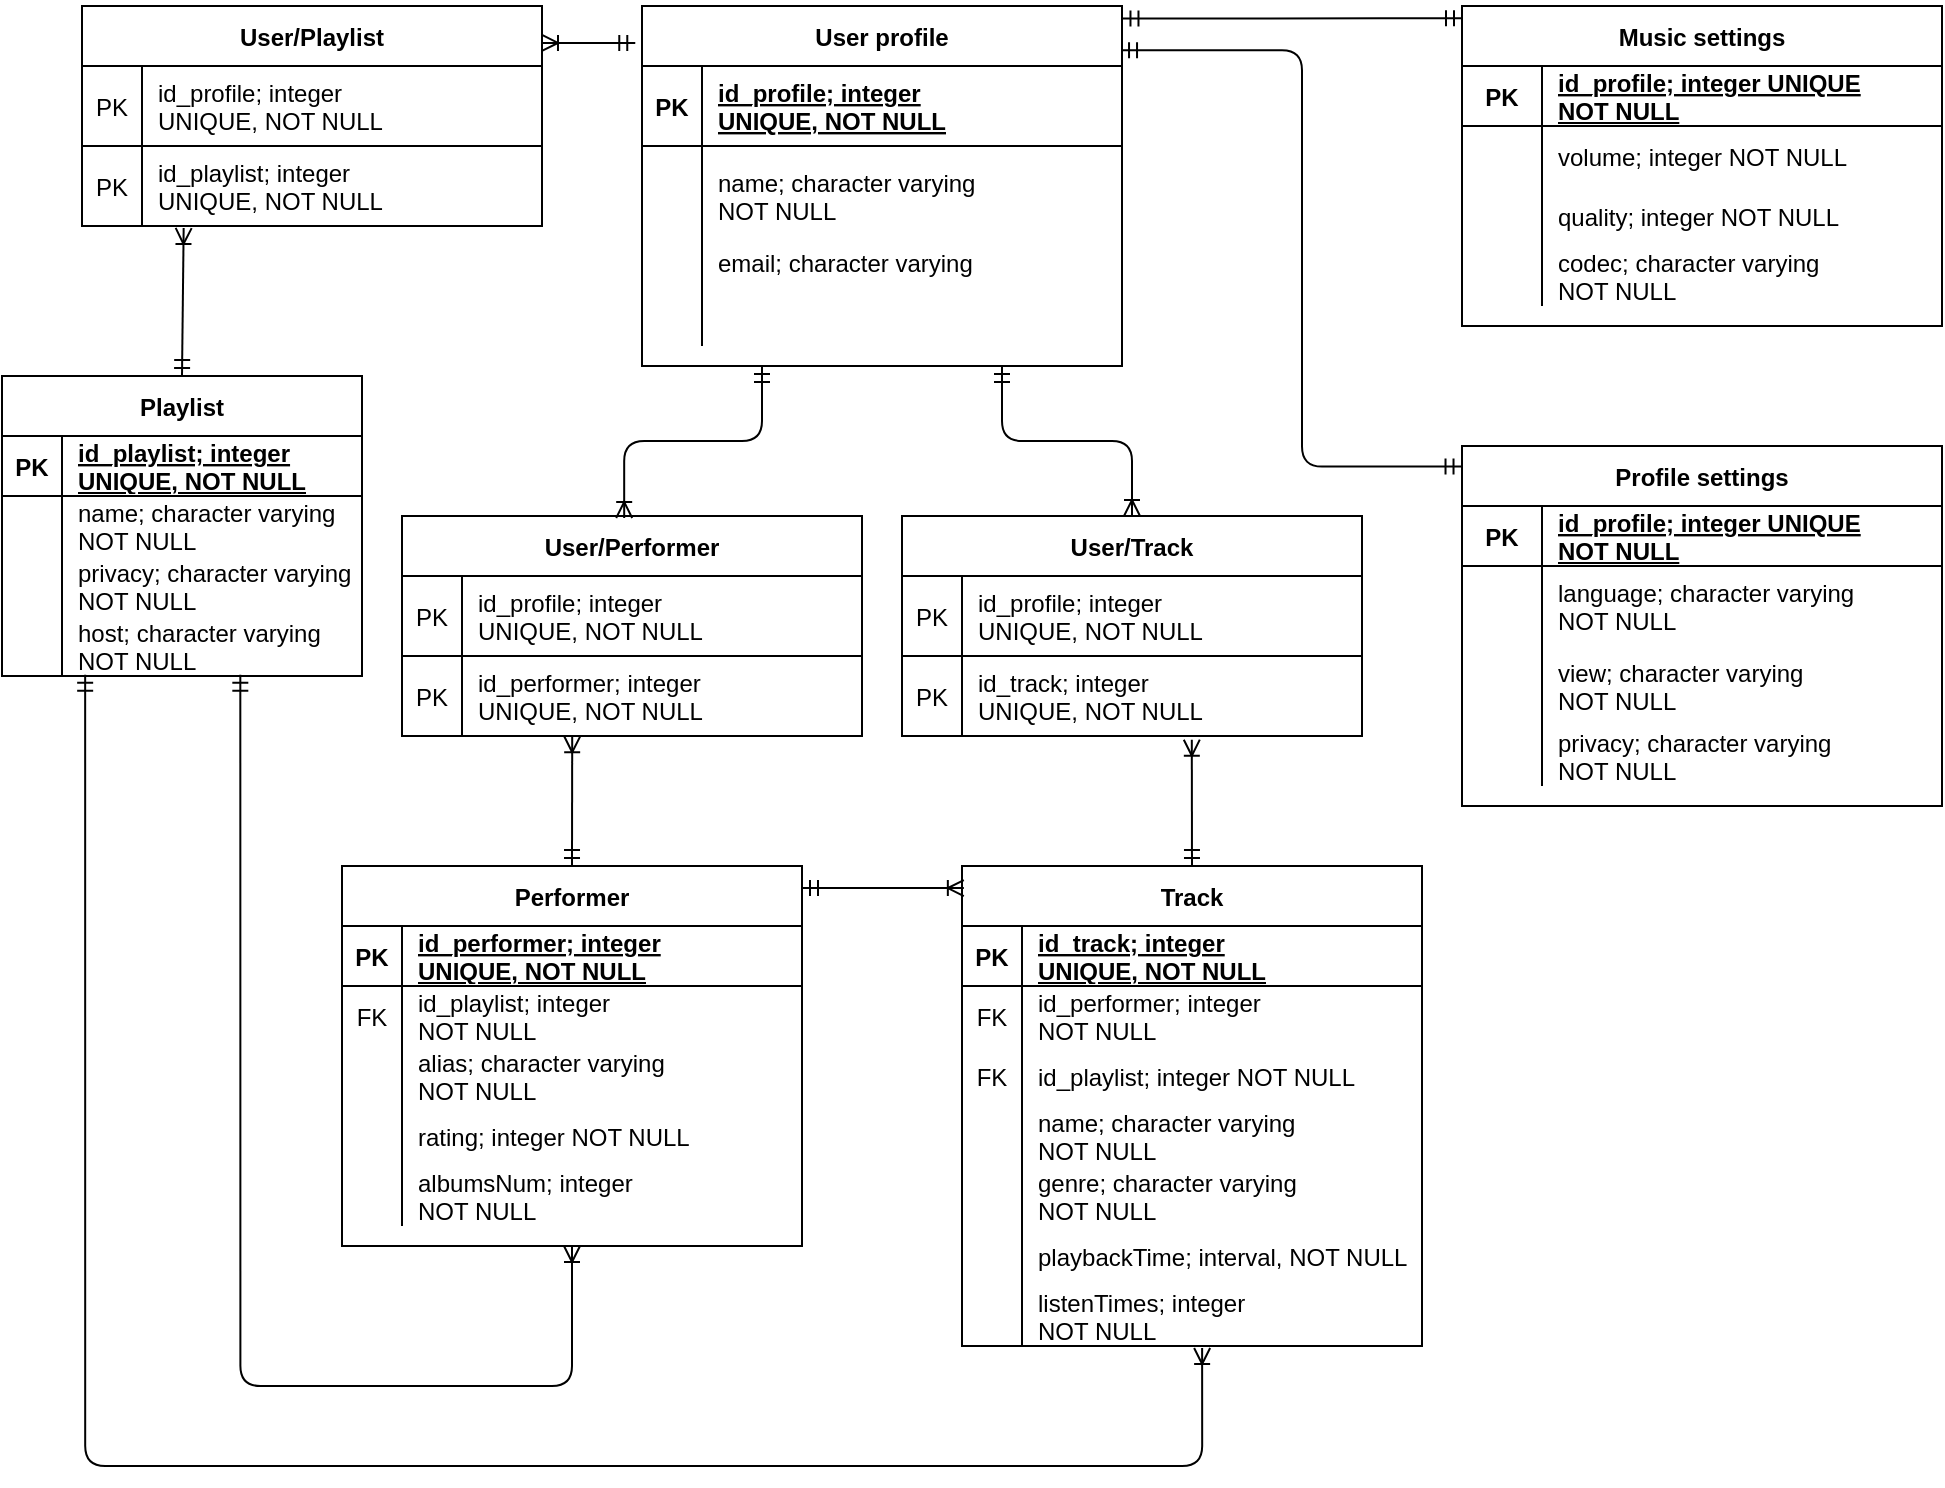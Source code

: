 <mxfile version="15.7.3" type="device"><diagram id="R2lEEEUBdFMjLlhIrx00" name="Page-1"><mxGraphModel dx="2272" dy="875" grid="1" gridSize="10" guides="1" tooltips="1" connect="1" arrows="1" fold="1" page="1" pageScale="1" pageWidth="850" pageHeight="1100" math="0" shadow="0" extFonts="Permanent Marker^https://fonts.googleapis.com/css?family=Permanent+Marker"><root><mxCell id="0"/><mxCell id="1" parent="0"/><mxCell id="wqa6sXINLb-OncO5yS9E-1" value="User profile" style="shape=table;startSize=30;container=1;collapsible=1;childLayout=tableLayout;fixedRows=1;rowLines=0;fontStyle=1;align=center;resizeLast=1;" parent="1" vertex="1"><mxGeometry x="200" y="10" width="240" height="180" as="geometry"/></mxCell><mxCell id="wqa6sXINLb-OncO5yS9E-2" value="" style="shape=partialRectangle;collapsible=0;dropTarget=0;pointerEvents=0;fillColor=none;top=0;left=0;bottom=1;right=0;points=[[0,0.5],[1,0.5]];portConstraint=eastwest;" parent="wqa6sXINLb-OncO5yS9E-1" vertex="1"><mxGeometry y="30" width="240" height="40" as="geometry"/></mxCell><mxCell id="wqa6sXINLb-OncO5yS9E-3" value="PK" style="shape=partialRectangle;connectable=0;fillColor=none;top=0;left=0;bottom=0;right=0;fontStyle=1;overflow=hidden;" parent="wqa6sXINLb-OncO5yS9E-2" vertex="1"><mxGeometry width="30" height="40" as="geometry"><mxRectangle width="30" height="40" as="alternateBounds"/></mxGeometry></mxCell><mxCell id="wqa6sXINLb-OncO5yS9E-4" value="id_profile; integer&#10;UNIQUE, NOT NULL" style="shape=partialRectangle;connectable=0;fillColor=none;top=0;left=0;bottom=0;right=0;align=left;spacingLeft=6;fontStyle=5;overflow=hidden;" parent="wqa6sXINLb-OncO5yS9E-2" vertex="1"><mxGeometry x="30" width="210" height="40" as="geometry"><mxRectangle width="210" height="40" as="alternateBounds"/></mxGeometry></mxCell><mxCell id="wqa6sXINLb-OncO5yS9E-5" value="" style="shape=partialRectangle;collapsible=0;dropTarget=0;pointerEvents=0;fillColor=none;top=0;left=0;bottom=0;right=0;points=[[0,0.5],[1,0.5]];portConstraint=eastwest;" parent="wqa6sXINLb-OncO5yS9E-1" vertex="1"><mxGeometry y="70" width="240" height="50" as="geometry"/></mxCell><mxCell id="wqa6sXINLb-OncO5yS9E-6" value="" style="shape=partialRectangle;connectable=0;fillColor=none;top=0;left=0;bottom=0;right=0;editable=1;overflow=hidden;" parent="wqa6sXINLb-OncO5yS9E-5" vertex="1"><mxGeometry width="30" height="50" as="geometry"><mxRectangle width="30" height="50" as="alternateBounds"/></mxGeometry></mxCell><mxCell id="wqa6sXINLb-OncO5yS9E-7" value="name; character varying&#10;NOT NULL" style="shape=partialRectangle;connectable=0;fillColor=none;top=0;left=0;bottom=0;right=0;align=left;spacingLeft=6;overflow=hidden;" parent="wqa6sXINLb-OncO5yS9E-5" vertex="1"><mxGeometry x="30" width="210" height="50" as="geometry"><mxRectangle width="210" height="50" as="alternateBounds"/></mxGeometry></mxCell><mxCell id="wqa6sXINLb-OncO5yS9E-8" value="" style="shape=partialRectangle;collapsible=0;dropTarget=0;pointerEvents=0;fillColor=none;top=0;left=0;bottom=0;right=0;points=[[0,0.5],[1,0.5]];portConstraint=eastwest;" parent="wqa6sXINLb-OncO5yS9E-1" vertex="1"><mxGeometry y="120" width="240" height="30" as="geometry"/></mxCell><mxCell id="wqa6sXINLb-OncO5yS9E-9" value="" style="shape=partialRectangle;connectable=0;fillColor=none;top=0;left=0;bottom=0;right=0;editable=1;overflow=hidden;" parent="wqa6sXINLb-OncO5yS9E-8" vertex="1"><mxGeometry width="30" height="30" as="geometry"><mxRectangle width="30" height="30" as="alternateBounds"/></mxGeometry></mxCell><mxCell id="wqa6sXINLb-OncO5yS9E-10" value="email; character varying&#10;" style="shape=partialRectangle;connectable=0;fillColor=none;top=0;left=0;bottom=0;right=0;align=left;spacingLeft=6;overflow=hidden;" parent="wqa6sXINLb-OncO5yS9E-8" vertex="1"><mxGeometry x="30" width="210" height="30" as="geometry"><mxRectangle width="210" height="30" as="alternateBounds"/></mxGeometry></mxCell><mxCell id="wqa6sXINLb-OncO5yS9E-11" value="" style="shape=partialRectangle;collapsible=0;dropTarget=0;pointerEvents=0;fillColor=none;top=0;left=0;bottom=0;right=0;points=[[0,0.5],[1,0.5]];portConstraint=eastwest;" parent="wqa6sXINLb-OncO5yS9E-1" vertex="1"><mxGeometry y="150" width="240" height="20" as="geometry"/></mxCell><mxCell id="wqa6sXINLb-OncO5yS9E-12" value="" style="shape=partialRectangle;connectable=0;fillColor=none;top=0;left=0;bottom=0;right=0;editable=1;overflow=hidden;" parent="wqa6sXINLb-OncO5yS9E-11" vertex="1"><mxGeometry width="30" height="20" as="geometry"><mxRectangle width="30" height="20" as="alternateBounds"/></mxGeometry></mxCell><mxCell id="wqa6sXINLb-OncO5yS9E-13" value="" style="shape=partialRectangle;connectable=0;fillColor=none;top=0;left=0;bottom=0;right=0;align=left;spacingLeft=6;overflow=hidden;" parent="wqa6sXINLb-OncO5yS9E-11" vertex="1"><mxGeometry x="30" width="210" height="20" as="geometry"><mxRectangle width="210" height="20" as="alternateBounds"/></mxGeometry></mxCell><mxCell id="wqa6sXINLb-OncO5yS9E-14" value="Music settings" style="shape=table;startSize=30;container=1;collapsible=1;childLayout=tableLayout;fixedRows=1;rowLines=0;fontStyle=1;align=center;resizeLast=1;" parent="1" vertex="1"><mxGeometry x="610" y="10" width="240" height="160" as="geometry"/></mxCell><mxCell id="WouqmMpZgn4RrLYBbfsO-39" value="" style="shape=partialRectangle;collapsible=0;dropTarget=0;pointerEvents=0;fillColor=none;top=0;left=0;bottom=0;right=0;points=[[0,0.5],[1,0.5]];portConstraint=eastwest;" parent="wqa6sXINLb-OncO5yS9E-14" vertex="1"><mxGeometry y="30" width="240" height="30" as="geometry"/></mxCell><mxCell id="WouqmMpZgn4RrLYBbfsO-40" value="PK" style="shape=partialRectangle;connectable=0;fillColor=none;top=0;left=0;bottom=1;right=0;fontStyle=1;overflow=hidden;" parent="WouqmMpZgn4RrLYBbfsO-39" vertex="1"><mxGeometry width="40" height="30" as="geometry"><mxRectangle width="40" height="30" as="alternateBounds"/></mxGeometry></mxCell><mxCell id="WouqmMpZgn4RrLYBbfsO-41" value="id_profile; integer UNIQUE&#10;NOT NULL" style="shape=partialRectangle;connectable=0;fillColor=none;top=0;left=0;bottom=1;right=0;align=left;spacingLeft=6;fontStyle=5;overflow=hidden;" parent="WouqmMpZgn4RrLYBbfsO-39" vertex="1"><mxGeometry x="40" width="200" height="30" as="geometry"><mxRectangle width="200" height="30" as="alternateBounds"/></mxGeometry></mxCell><mxCell id="wqa6sXINLb-OncO5yS9E-18" value="" style="shape=partialRectangle;collapsible=0;dropTarget=0;pointerEvents=0;fillColor=none;top=0;left=0;bottom=0;right=0;points=[[0,0.5],[1,0.5]];portConstraint=eastwest;" parent="wqa6sXINLb-OncO5yS9E-14" vertex="1"><mxGeometry y="60" width="240" height="30" as="geometry"/></mxCell><mxCell id="wqa6sXINLb-OncO5yS9E-19" value="" style="shape=partialRectangle;connectable=0;fillColor=none;top=0;left=0;bottom=0;right=0;editable=1;overflow=hidden;" parent="wqa6sXINLb-OncO5yS9E-18" vertex="1"><mxGeometry width="40" height="30" as="geometry"><mxRectangle width="40" height="30" as="alternateBounds"/></mxGeometry></mxCell><mxCell id="wqa6sXINLb-OncO5yS9E-20" value="volume; integer NOT NULL" style="shape=partialRectangle;connectable=0;fillColor=none;top=0;left=0;bottom=0;right=0;align=left;spacingLeft=6;overflow=hidden;" parent="wqa6sXINLb-OncO5yS9E-18" vertex="1"><mxGeometry x="40" width="200" height="30" as="geometry"><mxRectangle width="200" height="30" as="alternateBounds"/></mxGeometry></mxCell><mxCell id="wqa6sXINLb-OncO5yS9E-21" value="" style="shape=partialRectangle;collapsible=0;dropTarget=0;pointerEvents=0;fillColor=none;top=0;left=0;bottom=0;right=0;points=[[0,0.5],[1,0.5]];portConstraint=eastwest;" parent="wqa6sXINLb-OncO5yS9E-14" vertex="1"><mxGeometry y="90" width="240" height="30" as="geometry"/></mxCell><mxCell id="wqa6sXINLb-OncO5yS9E-22" value="" style="shape=partialRectangle;connectable=0;fillColor=none;top=0;left=0;bottom=0;right=0;editable=1;overflow=hidden;" parent="wqa6sXINLb-OncO5yS9E-21" vertex="1"><mxGeometry width="40" height="30" as="geometry"><mxRectangle width="40" height="30" as="alternateBounds"/></mxGeometry></mxCell><mxCell id="wqa6sXINLb-OncO5yS9E-23" value="quality; integer NOT NULL" style="shape=partialRectangle;connectable=0;fillColor=none;top=0;left=0;bottom=0;right=0;align=left;spacingLeft=6;overflow=hidden;" parent="wqa6sXINLb-OncO5yS9E-21" vertex="1"><mxGeometry x="40" width="200" height="30" as="geometry"><mxRectangle width="200" height="30" as="alternateBounds"/></mxGeometry></mxCell><mxCell id="wqa6sXINLb-OncO5yS9E-24" value="" style="shape=partialRectangle;collapsible=0;dropTarget=0;pointerEvents=0;fillColor=none;top=0;left=0;bottom=0;right=0;points=[[0,0.5],[1,0.5]];portConstraint=eastwest;" parent="wqa6sXINLb-OncO5yS9E-14" vertex="1"><mxGeometry y="120" width="240" height="30" as="geometry"/></mxCell><mxCell id="wqa6sXINLb-OncO5yS9E-25" value="" style="shape=partialRectangle;connectable=0;fillColor=none;top=0;left=0;bottom=0;right=0;editable=1;overflow=hidden;" parent="wqa6sXINLb-OncO5yS9E-24" vertex="1"><mxGeometry width="40" height="30" as="geometry"><mxRectangle width="40" height="30" as="alternateBounds"/></mxGeometry></mxCell><mxCell id="wqa6sXINLb-OncO5yS9E-26" value="codec; character varying&#10;NOT NULL" style="shape=partialRectangle;connectable=0;fillColor=none;top=0;left=0;bottom=0;right=0;align=left;spacingLeft=6;overflow=hidden;" parent="wqa6sXINLb-OncO5yS9E-24" vertex="1"><mxGeometry x="40" width="200" height="30" as="geometry"><mxRectangle width="200" height="30" as="alternateBounds"/></mxGeometry></mxCell><mxCell id="wqa6sXINLb-OncO5yS9E-40" value="Profile settings" style="shape=table;startSize=30;container=1;collapsible=1;childLayout=tableLayout;fixedRows=1;rowLines=0;fontStyle=1;align=center;resizeLast=1;" parent="1" vertex="1"><mxGeometry x="610" y="230" width="240" height="180" as="geometry"/></mxCell><mxCell id="WouqmMpZgn4RrLYBbfsO-43" value="" style="shape=partialRectangle;collapsible=0;dropTarget=0;pointerEvents=0;fillColor=none;top=0;left=0;bottom=1;right=0;points=[[0,0.5],[1,0.5]];portConstraint=eastwest;" parent="wqa6sXINLb-OncO5yS9E-40" vertex="1"><mxGeometry y="30" width="240" height="30" as="geometry"/></mxCell><mxCell id="WouqmMpZgn4RrLYBbfsO-44" value="PK" style="shape=partialRectangle;connectable=0;fillColor=none;top=0;left=0;bottom=0;right=0;fontStyle=1;overflow=hidden;" parent="WouqmMpZgn4RrLYBbfsO-43" vertex="1"><mxGeometry width="40" height="30" as="geometry"><mxRectangle width="40" height="30" as="alternateBounds"/></mxGeometry></mxCell><mxCell id="WouqmMpZgn4RrLYBbfsO-45" value="id_profile; integer UNIQUE&#10;NOT NULL" style="shape=partialRectangle;connectable=0;fillColor=none;top=0;left=0;bottom=1;right=0;align=left;spacingLeft=6;fontStyle=5;overflow=hidden;" parent="WouqmMpZgn4RrLYBbfsO-43" vertex="1"><mxGeometry x="40" width="200" height="30" as="geometry"><mxRectangle width="200" height="30" as="alternateBounds"/></mxGeometry></mxCell><mxCell id="wqa6sXINLb-OncO5yS9E-50" value="" style="shape=partialRectangle;collapsible=0;dropTarget=0;pointerEvents=0;fillColor=none;top=0;left=0;bottom=0;right=0;points=[[0,0.5],[1,0.5]];portConstraint=eastwest;" parent="wqa6sXINLb-OncO5yS9E-40" vertex="1"><mxGeometry y="60" width="240" height="40" as="geometry"/></mxCell><mxCell id="wqa6sXINLb-OncO5yS9E-51" value="" style="shape=partialRectangle;connectable=0;fillColor=none;top=0;left=0;bottom=0;right=0;editable=1;overflow=hidden;" parent="wqa6sXINLb-OncO5yS9E-50" vertex="1"><mxGeometry width="40" height="40" as="geometry"><mxRectangle width="40" height="40" as="alternateBounds"/></mxGeometry></mxCell><mxCell id="wqa6sXINLb-OncO5yS9E-52" value="language; character varying&#10;NOT NULL" style="shape=partialRectangle;connectable=0;fillColor=none;top=0;left=0;bottom=0;right=0;align=left;spacingLeft=6;overflow=hidden;" parent="wqa6sXINLb-OncO5yS9E-50" vertex="1"><mxGeometry x="40" width="200" height="40" as="geometry"><mxRectangle width="200" height="40" as="alternateBounds"/></mxGeometry></mxCell><mxCell id="wqa6sXINLb-OncO5yS9E-47" value="" style="shape=partialRectangle;collapsible=0;dropTarget=0;pointerEvents=0;fillColor=none;top=0;left=0;bottom=0;right=0;points=[[0,0.5],[1,0.5]];portConstraint=eastwest;" parent="wqa6sXINLb-OncO5yS9E-40" vertex="1"><mxGeometry y="100" width="240" height="40" as="geometry"/></mxCell><mxCell id="wqa6sXINLb-OncO5yS9E-48" value="" style="shape=partialRectangle;connectable=0;fillColor=none;top=0;left=0;bottom=0;right=0;editable=1;overflow=hidden;" parent="wqa6sXINLb-OncO5yS9E-47" vertex="1"><mxGeometry width="40" height="40" as="geometry"><mxRectangle width="40" height="40" as="alternateBounds"/></mxGeometry></mxCell><mxCell id="wqa6sXINLb-OncO5yS9E-49" value="view; character varying&#10;NOT NULL" style="shape=partialRectangle;connectable=0;fillColor=none;top=0;left=0;bottom=0;right=0;align=left;spacingLeft=6;overflow=hidden;" parent="wqa6sXINLb-OncO5yS9E-47" vertex="1"><mxGeometry x="40" width="200" height="40" as="geometry"><mxRectangle width="200" height="40" as="alternateBounds"/></mxGeometry></mxCell><mxCell id="WouqmMpZgn4RrLYBbfsO-47" value="" style="shape=partialRectangle;collapsible=0;dropTarget=0;pointerEvents=0;fillColor=none;top=0;left=0;bottom=0;right=0;points=[[0,0.5],[1,0.5]];portConstraint=eastwest;" parent="wqa6sXINLb-OncO5yS9E-40" vertex="1"><mxGeometry y="140" width="240" height="30" as="geometry"/></mxCell><mxCell id="WouqmMpZgn4RrLYBbfsO-48" value="" style="shape=partialRectangle;connectable=0;fillColor=none;top=0;left=0;bottom=0;right=0;editable=1;overflow=hidden;" parent="WouqmMpZgn4RrLYBbfsO-47" vertex="1"><mxGeometry width="40" height="30" as="geometry"><mxRectangle width="40" height="30" as="alternateBounds"/></mxGeometry></mxCell><mxCell id="WouqmMpZgn4RrLYBbfsO-49" value="privacy; character varying&#10;NOT NULL" style="shape=partialRectangle;connectable=0;fillColor=none;top=0;left=0;bottom=0;right=0;align=left;spacingLeft=6;overflow=hidden;" parent="WouqmMpZgn4RrLYBbfsO-47" vertex="1"><mxGeometry x="40" width="200" height="30" as="geometry"><mxRectangle width="200" height="30" as="alternateBounds"/></mxGeometry></mxCell><mxCell id="wqa6sXINLb-OncO5yS9E-56" value="" style="edgeStyle=entityRelationEdgeStyle;fontSize=12;html=1;endArrow=ERmandOne;startArrow=ERmandOne;rounded=1;exitX=1.001;exitY=0.035;exitDx=0;exitDy=0;exitPerimeter=0;entryX=0;entryY=0.038;entryDx=0;entryDy=0;entryPerimeter=0;" parent="1" source="wqa6sXINLb-OncO5yS9E-1" target="wqa6sXINLb-OncO5yS9E-14" edge="1"><mxGeometry width="100" height="100" relative="1" as="geometry"><mxPoint x="540" y="171" as="sourcePoint"/><mxPoint x="610" y="15" as="targetPoint"/></mxGeometry></mxCell><mxCell id="wqa6sXINLb-OncO5yS9E-57" value="" style="edgeStyle=orthogonalEdgeStyle;fontSize=12;html=1;endArrow=ERmandOne;startArrow=ERmandOne;rounded=1;entryX=-0.001;entryY=0.057;entryDx=0;entryDy=0;entryPerimeter=0;exitX=0.998;exitY=0.123;exitDx=0;exitDy=0;exitPerimeter=0;" parent="1" source="wqa6sXINLb-OncO5yS9E-1" target="wqa6sXINLb-OncO5yS9E-40" edge="1"><mxGeometry width="100" height="100" relative="1" as="geometry"><mxPoint x="540" y="178" as="sourcePoint"/><mxPoint x="590" y="210" as="targetPoint"/><Array as="points"><mxPoint x="530" y="32"/><mxPoint x="530" y="240"/></Array></mxGeometry></mxCell><mxCell id="wqa6sXINLb-OncO5yS9E-58" value="Playlist" style="shape=table;startSize=30;container=1;collapsible=1;childLayout=tableLayout;fixedRows=1;rowLines=0;fontStyle=1;align=center;resizeLast=1;" parent="1" vertex="1"><mxGeometry x="-120" y="195" width="180" height="150" as="geometry"/></mxCell><mxCell id="wqa6sXINLb-OncO5yS9E-59" value="" style="shape=partialRectangle;collapsible=0;dropTarget=0;pointerEvents=0;fillColor=none;top=0;left=0;bottom=1;right=0;points=[[0,0.5],[1,0.5]];portConstraint=eastwest;" parent="wqa6sXINLb-OncO5yS9E-58" vertex="1"><mxGeometry y="30" width="180" height="30" as="geometry"/></mxCell><mxCell id="wqa6sXINLb-OncO5yS9E-60" value="PK" style="shape=partialRectangle;connectable=0;fillColor=none;top=0;left=0;bottom=0;right=0;fontStyle=1;overflow=hidden;" parent="wqa6sXINLb-OncO5yS9E-59" vertex="1"><mxGeometry width="30" height="30" as="geometry"><mxRectangle width="30" height="30" as="alternateBounds"/></mxGeometry></mxCell><mxCell id="wqa6sXINLb-OncO5yS9E-61" value="id_playlist; integer&#10;UNIQUE, NOT NULL" style="shape=partialRectangle;connectable=0;fillColor=none;top=0;left=0;bottom=0;right=0;align=left;spacingLeft=6;fontStyle=5;overflow=hidden;" parent="wqa6sXINLb-OncO5yS9E-59" vertex="1"><mxGeometry x="30" width="150" height="30" as="geometry"><mxRectangle width="150" height="30" as="alternateBounds"/></mxGeometry></mxCell><mxCell id="wqa6sXINLb-OncO5yS9E-62" value="" style="shape=partialRectangle;collapsible=0;dropTarget=0;pointerEvents=0;fillColor=none;top=0;left=0;bottom=0;right=0;points=[[0,0.5],[1,0.5]];portConstraint=eastwest;" parent="wqa6sXINLb-OncO5yS9E-58" vertex="1"><mxGeometry y="60" width="180" height="30" as="geometry"/></mxCell><mxCell id="wqa6sXINLb-OncO5yS9E-63" value="" style="shape=partialRectangle;connectable=0;fillColor=none;top=0;left=0;bottom=0;right=0;editable=1;overflow=hidden;" parent="wqa6sXINLb-OncO5yS9E-62" vertex="1"><mxGeometry width="30" height="30" as="geometry"><mxRectangle width="30" height="30" as="alternateBounds"/></mxGeometry></mxCell><mxCell id="wqa6sXINLb-OncO5yS9E-64" value="name; character varying&#10;NOT NULL" style="shape=partialRectangle;connectable=0;fillColor=none;top=0;left=0;bottom=0;right=0;align=left;spacingLeft=6;overflow=hidden;" parent="wqa6sXINLb-OncO5yS9E-62" vertex="1"><mxGeometry x="30" width="150" height="30" as="geometry"><mxRectangle width="150" height="30" as="alternateBounds"/></mxGeometry></mxCell><mxCell id="wqa6sXINLb-OncO5yS9E-65" value="" style="shape=partialRectangle;collapsible=0;dropTarget=0;pointerEvents=0;fillColor=none;top=0;left=0;bottom=0;right=0;points=[[0,0.5],[1,0.5]];portConstraint=eastwest;" parent="wqa6sXINLb-OncO5yS9E-58" vertex="1"><mxGeometry y="90" width="180" height="30" as="geometry"/></mxCell><mxCell id="wqa6sXINLb-OncO5yS9E-66" value="" style="shape=partialRectangle;connectable=0;fillColor=none;top=0;left=0;bottom=0;right=0;editable=1;overflow=hidden;" parent="wqa6sXINLb-OncO5yS9E-65" vertex="1"><mxGeometry width="30" height="30" as="geometry"><mxRectangle width="30" height="30" as="alternateBounds"/></mxGeometry></mxCell><mxCell id="wqa6sXINLb-OncO5yS9E-67" value="privacy; character varying&#10;NOT NULL" style="shape=partialRectangle;connectable=0;fillColor=none;top=0;left=0;bottom=0;right=0;align=left;spacingLeft=6;overflow=hidden;" parent="wqa6sXINLb-OncO5yS9E-65" vertex="1"><mxGeometry x="30" width="150" height="30" as="geometry"><mxRectangle width="150" height="30" as="alternateBounds"/></mxGeometry></mxCell><mxCell id="wqa6sXINLb-OncO5yS9E-68" value="" style="shape=partialRectangle;collapsible=0;dropTarget=0;pointerEvents=0;fillColor=none;top=0;left=0;bottom=0;right=0;points=[[0,0.5],[1,0.5]];portConstraint=eastwest;" parent="wqa6sXINLb-OncO5yS9E-58" vertex="1"><mxGeometry y="120" width="180" height="30" as="geometry"/></mxCell><mxCell id="wqa6sXINLb-OncO5yS9E-69" value="" style="shape=partialRectangle;connectable=0;fillColor=none;top=0;left=0;bottom=0;right=0;editable=1;overflow=hidden;" parent="wqa6sXINLb-OncO5yS9E-68" vertex="1"><mxGeometry width="30" height="30" as="geometry"><mxRectangle width="30" height="30" as="alternateBounds"/></mxGeometry></mxCell><mxCell id="wqa6sXINLb-OncO5yS9E-70" value="host; character varying&#10;NOT NULL" style="shape=partialRectangle;connectable=0;fillColor=none;top=0;left=0;bottom=0;right=0;align=left;spacingLeft=6;overflow=hidden;" parent="wqa6sXINLb-OncO5yS9E-68" vertex="1"><mxGeometry x="30" width="150" height="30" as="geometry"><mxRectangle width="150" height="30" as="alternateBounds"/></mxGeometry></mxCell><mxCell id="wqa6sXINLb-OncO5yS9E-84" value="Track" style="shape=table;startSize=30;container=1;collapsible=1;childLayout=tableLayout;fixedRows=1;rowLines=0;fontStyle=1;align=center;resizeLast=1;" parent="1" vertex="1"><mxGeometry x="360" y="440" width="230" height="240" as="geometry"/></mxCell><mxCell id="wqa6sXINLb-OncO5yS9E-85" value="" style="shape=partialRectangle;collapsible=0;dropTarget=0;pointerEvents=0;fillColor=none;top=0;left=0;bottom=1;right=0;points=[[0,0.5],[1,0.5]];portConstraint=eastwest;" parent="wqa6sXINLb-OncO5yS9E-84" vertex="1"><mxGeometry y="30" width="230" height="30" as="geometry"/></mxCell><mxCell id="wqa6sXINLb-OncO5yS9E-86" value="PK" style="shape=partialRectangle;connectable=0;fillColor=none;top=0;left=0;bottom=0;right=0;fontStyle=1;overflow=hidden;" parent="wqa6sXINLb-OncO5yS9E-85" vertex="1"><mxGeometry width="30" height="30" as="geometry"><mxRectangle width="30" height="30" as="alternateBounds"/></mxGeometry></mxCell><mxCell id="wqa6sXINLb-OncO5yS9E-87" value="id_track; integer&#10;UNIQUE, NOT NULL" style="shape=partialRectangle;connectable=0;fillColor=none;top=0;left=0;bottom=0;right=0;align=left;spacingLeft=6;fontStyle=5;overflow=hidden;" parent="wqa6sXINLb-OncO5yS9E-85" vertex="1"><mxGeometry x="30" width="200" height="30" as="geometry"><mxRectangle width="200" height="30" as="alternateBounds"/></mxGeometry></mxCell><mxCell id="WouqmMpZgn4RrLYBbfsO-19" value="" style="shape=partialRectangle;collapsible=0;dropTarget=0;pointerEvents=0;fillColor=none;top=0;left=0;bottom=0;right=0;points=[[0,0.5],[1,0.5]];portConstraint=eastwest;" parent="wqa6sXINLb-OncO5yS9E-84" vertex="1"><mxGeometry y="60" width="230" height="30" as="geometry"/></mxCell><mxCell id="WouqmMpZgn4RrLYBbfsO-20" value="FK" style="shape=partialRectangle;connectable=0;fillColor=none;top=0;left=0;bottom=0;right=0;fontStyle=0;overflow=hidden;" parent="WouqmMpZgn4RrLYBbfsO-19" vertex="1"><mxGeometry width="30" height="30" as="geometry"><mxRectangle width="30" height="30" as="alternateBounds"/></mxGeometry></mxCell><mxCell id="WouqmMpZgn4RrLYBbfsO-21" value="id_performer; integer&#10;NOT NULL" style="shape=partialRectangle;connectable=0;fillColor=none;top=0;left=0;bottom=0;right=0;align=left;spacingLeft=6;fontStyle=0;overflow=hidden;" parent="WouqmMpZgn4RrLYBbfsO-19" vertex="1"><mxGeometry x="30" width="200" height="30" as="geometry"><mxRectangle width="200" height="30" as="alternateBounds"/></mxGeometry></mxCell><mxCell id="Ns48QWKcaHPDrG8okK3h-2" value="" style="shape=partialRectangle;collapsible=0;dropTarget=0;pointerEvents=0;fillColor=none;top=0;left=0;bottom=0;right=0;points=[[0,0.5],[1,0.5]];portConstraint=eastwest;" parent="wqa6sXINLb-OncO5yS9E-84" vertex="1"><mxGeometry y="90" width="230" height="30" as="geometry"/></mxCell><mxCell id="Ns48QWKcaHPDrG8okK3h-3" value="FK" style="shape=partialRectangle;connectable=0;fillColor=none;top=0;left=0;bottom=0;right=0;fontStyle=0;overflow=hidden;" parent="Ns48QWKcaHPDrG8okK3h-2" vertex="1"><mxGeometry width="30" height="30" as="geometry"><mxRectangle width="30" height="30" as="alternateBounds"/></mxGeometry></mxCell><mxCell id="Ns48QWKcaHPDrG8okK3h-4" value="id_playlist; integer NOT NULL" style="shape=partialRectangle;connectable=0;fillColor=none;top=0;left=0;bottom=0;right=0;align=left;spacingLeft=6;fontStyle=0;overflow=hidden;" parent="Ns48QWKcaHPDrG8okK3h-2" vertex="1"><mxGeometry x="30" width="200" height="30" as="geometry"><mxRectangle width="200" height="30" as="alternateBounds"/></mxGeometry></mxCell><mxCell id="wqa6sXINLb-OncO5yS9E-88" value="" style="shape=partialRectangle;collapsible=0;dropTarget=0;pointerEvents=0;fillColor=none;top=0;left=0;bottom=0;right=0;points=[[0,0.5],[1,0.5]];portConstraint=eastwest;" parent="wqa6sXINLb-OncO5yS9E-84" vertex="1"><mxGeometry y="120" width="230" height="30" as="geometry"/></mxCell><mxCell id="wqa6sXINLb-OncO5yS9E-89" value="" style="shape=partialRectangle;connectable=0;fillColor=none;top=0;left=0;bottom=0;right=0;editable=1;overflow=hidden;" parent="wqa6sXINLb-OncO5yS9E-88" vertex="1"><mxGeometry width="30" height="30" as="geometry"><mxRectangle width="30" height="30" as="alternateBounds"/></mxGeometry></mxCell><mxCell id="wqa6sXINLb-OncO5yS9E-90" value="name; character varying&#10;NOT NULL" style="shape=partialRectangle;connectable=0;fillColor=none;top=0;left=0;bottom=0;right=0;align=left;spacingLeft=6;overflow=hidden;" parent="wqa6sXINLb-OncO5yS9E-88" vertex="1"><mxGeometry x="30" width="200" height="30" as="geometry"><mxRectangle width="200" height="30" as="alternateBounds"/></mxGeometry></mxCell><mxCell id="wqa6sXINLb-OncO5yS9E-91" value="" style="shape=partialRectangle;collapsible=0;dropTarget=0;pointerEvents=0;fillColor=none;top=0;left=0;bottom=0;right=0;points=[[0,0.5],[1,0.5]];portConstraint=eastwest;" parent="wqa6sXINLb-OncO5yS9E-84" vertex="1"><mxGeometry y="150" width="230" height="30" as="geometry"/></mxCell><mxCell id="wqa6sXINLb-OncO5yS9E-92" value="" style="shape=partialRectangle;connectable=0;fillColor=none;top=0;left=0;bottom=0;right=0;editable=1;overflow=hidden;" parent="wqa6sXINLb-OncO5yS9E-91" vertex="1"><mxGeometry width="30" height="30" as="geometry"><mxRectangle width="30" height="30" as="alternateBounds"/></mxGeometry></mxCell><mxCell id="wqa6sXINLb-OncO5yS9E-93" value="genre; character varying&#10;NOT NULL" style="shape=partialRectangle;connectable=0;fillColor=none;top=0;left=0;bottom=0;right=0;align=left;spacingLeft=6;overflow=hidden;" parent="wqa6sXINLb-OncO5yS9E-91" vertex="1"><mxGeometry x="30" width="200" height="30" as="geometry"><mxRectangle width="200" height="30" as="alternateBounds"/></mxGeometry></mxCell><mxCell id="wqa6sXINLb-OncO5yS9E-94" value="" style="shape=partialRectangle;collapsible=0;dropTarget=0;pointerEvents=0;fillColor=none;top=0;left=0;bottom=0;right=0;points=[[0,0.5],[1,0.5]];portConstraint=eastwest;" parent="wqa6sXINLb-OncO5yS9E-84" vertex="1"><mxGeometry y="180" width="230" height="30" as="geometry"/></mxCell><mxCell id="wqa6sXINLb-OncO5yS9E-95" value="" style="shape=partialRectangle;connectable=0;fillColor=none;top=0;left=0;bottom=0;right=0;editable=1;overflow=hidden;" parent="wqa6sXINLb-OncO5yS9E-94" vertex="1"><mxGeometry width="30" height="30" as="geometry"><mxRectangle width="30" height="30" as="alternateBounds"/></mxGeometry></mxCell><mxCell id="wqa6sXINLb-OncO5yS9E-96" value="playbackTime; interval, NOT NULL" style="shape=partialRectangle;connectable=0;fillColor=none;top=0;left=0;bottom=0;right=0;align=left;spacingLeft=6;overflow=hidden;" parent="wqa6sXINLb-OncO5yS9E-94" vertex="1"><mxGeometry x="30" width="200" height="30" as="geometry"><mxRectangle width="200" height="30" as="alternateBounds"/></mxGeometry></mxCell><mxCell id="WouqmMpZgn4RrLYBbfsO-27" value="" style="shape=partialRectangle;collapsible=0;dropTarget=0;pointerEvents=0;fillColor=none;top=0;left=0;bottom=0;right=0;points=[[0,0.5],[1,0.5]];portConstraint=eastwest;" parent="wqa6sXINLb-OncO5yS9E-84" vertex="1"><mxGeometry y="210" width="230" height="30" as="geometry"/></mxCell><mxCell id="WouqmMpZgn4RrLYBbfsO-28" value="" style="shape=partialRectangle;connectable=0;fillColor=none;top=0;left=0;bottom=0;right=0;editable=1;overflow=hidden;" parent="WouqmMpZgn4RrLYBbfsO-27" vertex="1"><mxGeometry width="30" height="30" as="geometry"><mxRectangle width="30" height="30" as="alternateBounds"/></mxGeometry></mxCell><mxCell id="WouqmMpZgn4RrLYBbfsO-29" value="listenTimes; integer&#10;NOT NULL" style="shape=partialRectangle;connectable=0;fillColor=none;top=0;left=0;bottom=0;right=0;align=left;spacingLeft=6;overflow=hidden;" parent="WouqmMpZgn4RrLYBbfsO-27" vertex="1"><mxGeometry x="30" width="200" height="30" as="geometry"><mxRectangle width="200" height="30" as="alternateBounds"/></mxGeometry></mxCell><mxCell id="wqa6sXINLb-OncO5yS9E-101" value="" style="shape=partialRectangle;connectable=0;fillColor=none;top=0;left=0;bottom=0;right=0;align=left;spacingLeft=6;overflow=hidden;" parent="1" vertex="1"><mxGeometry x="90" y="360" width="150" height="30" as="geometry"><mxRectangle width="150" height="20" as="alternateBounds"/></mxGeometry></mxCell><mxCell id="WouqmMpZgn4RrLYBbfsO-5" value="Performer" style="shape=table;startSize=30;container=1;collapsible=1;childLayout=tableLayout;fixedRows=1;rowLines=0;fontStyle=1;align=center;resizeLast=1;" parent="1" vertex="1"><mxGeometry x="50" y="440" width="230" height="190" as="geometry"/></mxCell><mxCell id="WouqmMpZgn4RrLYBbfsO-6" value="" style="shape=partialRectangle;collapsible=0;dropTarget=0;pointerEvents=0;fillColor=none;top=0;left=0;bottom=1;right=0;points=[[0,0.5],[1,0.5]];portConstraint=eastwest;" parent="WouqmMpZgn4RrLYBbfsO-5" vertex="1"><mxGeometry y="30" width="230" height="30" as="geometry"/></mxCell><mxCell id="WouqmMpZgn4RrLYBbfsO-7" value="PK" style="shape=partialRectangle;connectable=0;fillColor=none;top=0;left=0;bottom=0;right=0;fontStyle=1;overflow=hidden;" parent="WouqmMpZgn4RrLYBbfsO-6" vertex="1"><mxGeometry width="30" height="30" as="geometry"><mxRectangle width="30" height="30" as="alternateBounds"/></mxGeometry></mxCell><mxCell id="WouqmMpZgn4RrLYBbfsO-8" value="id_performer; integer&#10;UNIQUE, NOT NULL" style="shape=partialRectangle;connectable=0;fillColor=none;top=0;left=0;bottom=0;right=0;align=left;spacingLeft=6;fontStyle=5;overflow=hidden;" parent="WouqmMpZgn4RrLYBbfsO-6" vertex="1"><mxGeometry x="30" width="200" height="30" as="geometry"><mxRectangle width="200" height="30" as="alternateBounds"/></mxGeometry></mxCell><mxCell id="WouqmMpZgn4RrLYBbfsO-63" value="" style="shape=partialRectangle;collapsible=0;dropTarget=0;pointerEvents=0;fillColor=none;top=0;left=0;bottom=0;right=0;points=[[0,0.5],[1,0.5]];portConstraint=eastwest;" parent="WouqmMpZgn4RrLYBbfsO-5" vertex="1"><mxGeometry y="60" width="230" height="30" as="geometry"/></mxCell><mxCell id="WouqmMpZgn4RrLYBbfsO-64" value="FK" style="shape=partialRectangle;connectable=0;fillColor=none;top=0;left=0;bottom=0;right=0;fontStyle=0;overflow=hidden;" parent="WouqmMpZgn4RrLYBbfsO-63" vertex="1"><mxGeometry width="30" height="30" as="geometry"><mxRectangle width="30" height="30" as="alternateBounds"/></mxGeometry></mxCell><mxCell id="WouqmMpZgn4RrLYBbfsO-65" value="id_playlist; integer &#10;NOT NULL" style="shape=partialRectangle;connectable=0;fillColor=none;top=0;left=0;bottom=0;right=0;align=left;spacingLeft=6;fontStyle=0;overflow=hidden;" parent="WouqmMpZgn4RrLYBbfsO-63" vertex="1"><mxGeometry x="30" width="200" height="30" as="geometry"><mxRectangle width="200" height="30" as="alternateBounds"/></mxGeometry></mxCell><mxCell id="WouqmMpZgn4RrLYBbfsO-9" value="" style="shape=partialRectangle;collapsible=0;dropTarget=0;pointerEvents=0;fillColor=none;top=0;left=0;bottom=0;right=0;points=[[0,0.5],[1,0.5]];portConstraint=eastwest;" parent="WouqmMpZgn4RrLYBbfsO-5" vertex="1"><mxGeometry y="90" width="230" height="30" as="geometry"/></mxCell><mxCell id="WouqmMpZgn4RrLYBbfsO-10" value="" style="shape=partialRectangle;connectable=0;fillColor=none;top=0;left=0;bottom=0;right=0;editable=1;overflow=hidden;" parent="WouqmMpZgn4RrLYBbfsO-9" vertex="1"><mxGeometry width="30" height="30" as="geometry"><mxRectangle width="30" height="30" as="alternateBounds"/></mxGeometry></mxCell><mxCell id="WouqmMpZgn4RrLYBbfsO-11" value="alias; character varying&#10;NOT NULL" style="shape=partialRectangle;connectable=0;fillColor=none;top=0;left=0;bottom=0;right=0;align=left;spacingLeft=6;overflow=hidden;" parent="WouqmMpZgn4RrLYBbfsO-9" vertex="1"><mxGeometry x="30" width="200" height="30" as="geometry"><mxRectangle width="200" height="30" as="alternateBounds"/></mxGeometry></mxCell><mxCell id="WouqmMpZgn4RrLYBbfsO-12" value="" style="shape=partialRectangle;collapsible=0;dropTarget=0;pointerEvents=0;fillColor=none;top=0;left=0;bottom=0;right=0;points=[[0,0.5],[1,0.5]];portConstraint=eastwest;" parent="WouqmMpZgn4RrLYBbfsO-5" vertex="1"><mxGeometry y="120" width="230" height="30" as="geometry"/></mxCell><mxCell id="WouqmMpZgn4RrLYBbfsO-13" value="" style="shape=partialRectangle;connectable=0;fillColor=none;top=0;left=0;bottom=0;right=0;editable=1;overflow=hidden;" parent="WouqmMpZgn4RrLYBbfsO-12" vertex="1"><mxGeometry width="30" height="30" as="geometry"><mxRectangle width="30" height="30" as="alternateBounds"/></mxGeometry></mxCell><mxCell id="WouqmMpZgn4RrLYBbfsO-14" value="rating; integer NOT NULL" style="shape=partialRectangle;connectable=0;fillColor=none;top=0;left=0;bottom=0;right=0;align=left;spacingLeft=6;overflow=hidden;" parent="WouqmMpZgn4RrLYBbfsO-12" vertex="1"><mxGeometry x="30" width="200" height="30" as="geometry"><mxRectangle width="200" height="30" as="alternateBounds"/></mxGeometry></mxCell><mxCell id="WouqmMpZgn4RrLYBbfsO-15" value="" style="shape=partialRectangle;collapsible=0;dropTarget=0;pointerEvents=0;fillColor=none;top=0;left=0;bottom=0;right=0;points=[[0,0.5],[1,0.5]];portConstraint=eastwest;" parent="WouqmMpZgn4RrLYBbfsO-5" vertex="1"><mxGeometry y="150" width="230" height="30" as="geometry"/></mxCell><mxCell id="WouqmMpZgn4RrLYBbfsO-16" value="" style="shape=partialRectangle;connectable=0;fillColor=none;top=0;left=0;bottom=0;right=0;editable=1;overflow=hidden;" parent="WouqmMpZgn4RrLYBbfsO-15" vertex="1"><mxGeometry width="30" height="30" as="geometry"><mxRectangle width="30" height="30" as="alternateBounds"/></mxGeometry></mxCell><mxCell id="WouqmMpZgn4RrLYBbfsO-17" value="albumsNum; integer&#10;NOT NULL" style="shape=partialRectangle;connectable=0;fillColor=none;top=0;left=0;bottom=0;right=0;align=left;spacingLeft=6;overflow=hidden;" parent="WouqmMpZgn4RrLYBbfsO-15" vertex="1"><mxGeometry x="30" width="200" height="30" as="geometry"><mxRectangle width="200" height="30" as="alternateBounds"/></mxGeometry></mxCell><mxCell id="WouqmMpZgn4RrLYBbfsO-61" value="" style="edgeStyle=entityRelationEdgeStyle;fontSize=12;html=1;endArrow=ERoneToMany;startArrow=ERmandOne;rounded=1;entryX=0.004;entryY=0.046;entryDx=0;entryDy=0;entryPerimeter=0;" parent="1" target="wqa6sXINLb-OncO5yS9E-84" edge="1"><mxGeometry width="100" height="100" relative="1" as="geometry"><mxPoint x="280" y="451" as="sourcePoint"/><mxPoint x="360" y="449" as="targetPoint"/></mxGeometry></mxCell><mxCell id="VAL0ATO9ME-FcNeiuAmm-1" value="User/Track" style="shape=table;startSize=30;container=1;collapsible=1;childLayout=tableLayout;fixedRows=1;rowLines=0;fontStyle=1;align=center;resizeLast=1;" parent="1" vertex="1"><mxGeometry x="330" y="265" width="230" height="110" as="geometry"/></mxCell><mxCell id="VAL0ATO9ME-FcNeiuAmm-2" value="" style="shape=partialRectangle;collapsible=0;dropTarget=0;pointerEvents=0;fillColor=none;top=0;left=0;bottom=1;right=0;points=[[0,0.5],[1,0.5]];portConstraint=eastwest;" parent="VAL0ATO9ME-FcNeiuAmm-1" vertex="1"><mxGeometry y="30" width="230" height="40" as="geometry"/></mxCell><mxCell id="VAL0ATO9ME-FcNeiuAmm-3" value="PK" style="shape=partialRectangle;connectable=0;fillColor=none;top=0;left=0;bottom=0;right=0;fontStyle=0;overflow=hidden;" parent="VAL0ATO9ME-FcNeiuAmm-2" vertex="1"><mxGeometry width="30" height="40" as="geometry"><mxRectangle width="30" height="40" as="alternateBounds"/></mxGeometry></mxCell><mxCell id="VAL0ATO9ME-FcNeiuAmm-4" value="id_profile; integer&#10;UNIQUE, NOT NULL" style="shape=partialRectangle;connectable=0;fillColor=none;top=0;left=0;bottom=0;right=0;align=left;spacingLeft=6;fontStyle=0;overflow=hidden;" parent="VAL0ATO9ME-FcNeiuAmm-2" vertex="1"><mxGeometry x="30" width="200" height="40" as="geometry"><mxRectangle width="200" height="40" as="alternateBounds"/></mxGeometry></mxCell><mxCell id="VAL0ATO9ME-FcNeiuAmm-15" value="" style="shape=partialRectangle;collapsible=0;dropTarget=0;pointerEvents=0;fillColor=none;top=0;left=0;bottom=0;right=0;points=[[0,0.5],[1,0.5]];portConstraint=eastwest;" parent="VAL0ATO9ME-FcNeiuAmm-1" vertex="1"><mxGeometry y="70" width="230" height="40" as="geometry"/></mxCell><mxCell id="VAL0ATO9ME-FcNeiuAmm-16" value="PK" style="shape=partialRectangle;connectable=0;fillColor=none;top=0;left=0;bottom=0;right=0;fontStyle=0;overflow=hidden;" parent="VAL0ATO9ME-FcNeiuAmm-15" vertex="1"><mxGeometry width="30" height="40" as="geometry"><mxRectangle width="30" height="40" as="alternateBounds"/></mxGeometry></mxCell><mxCell id="VAL0ATO9ME-FcNeiuAmm-17" value="id_track; integer&#10;UNIQUE, NOT NULL" style="shape=partialRectangle;connectable=0;fillColor=none;top=0;left=0;bottom=0;right=0;align=left;spacingLeft=6;fontStyle=0;overflow=hidden;" parent="VAL0ATO9ME-FcNeiuAmm-15" vertex="1"><mxGeometry x="30" width="200" height="40" as="geometry"><mxRectangle width="200" height="40" as="alternateBounds"/></mxGeometry></mxCell><mxCell id="VAL0ATO9ME-FcNeiuAmm-18" value="" style="fontSize=12;html=1;endArrow=ERoneToMany;startArrow=ERmandOne;rounded=1;entryX=0.5;entryY=0;entryDx=0;entryDy=0;exitX=0.75;exitY=1;exitDx=0;exitDy=0;edgeStyle=orthogonalEdgeStyle;" parent="1" source="wqa6sXINLb-OncO5yS9E-1" target="VAL0ATO9ME-FcNeiuAmm-1" edge="1"><mxGeometry width="100" height="100" relative="1" as="geometry"><mxPoint x="280" y="360" as="sourcePoint"/><mxPoint x="380" y="260" as="targetPoint"/></mxGeometry></mxCell><mxCell id="VAL0ATO9ME-FcNeiuAmm-19" value="" style="fontSize=12;html=1;endArrow=ERoneToMany;startArrow=ERmandOne;rounded=0;entryX=0.63;entryY=1.046;entryDx=0;entryDy=0;entryPerimeter=0;exitX=0.5;exitY=0;exitDx=0;exitDy=0;" parent="1" source="wqa6sXINLb-OncO5yS9E-84" target="VAL0ATO9ME-FcNeiuAmm-15" edge="1"><mxGeometry width="100" height="100" relative="1" as="geometry"><mxPoint x="491" y="450" as="sourcePoint"/><mxPoint x="493" y="340" as="targetPoint"/></mxGeometry></mxCell><mxCell id="VAL0ATO9ME-FcNeiuAmm-20" value="User/Performer" style="shape=table;startSize=30;container=1;collapsible=1;childLayout=tableLayout;fixedRows=1;rowLines=0;fontStyle=1;align=center;resizeLast=1;" parent="1" vertex="1"><mxGeometry x="80" y="265" width="230" height="110" as="geometry"/></mxCell><mxCell id="VAL0ATO9ME-FcNeiuAmm-21" value="" style="shape=partialRectangle;collapsible=0;dropTarget=0;pointerEvents=0;fillColor=none;top=0;left=0;bottom=1;right=0;points=[[0,0.5],[1,0.5]];portConstraint=eastwest;" parent="VAL0ATO9ME-FcNeiuAmm-20" vertex="1"><mxGeometry y="30" width="230" height="40" as="geometry"/></mxCell><mxCell id="VAL0ATO9ME-FcNeiuAmm-22" value="PK" style="shape=partialRectangle;connectable=0;fillColor=none;top=0;left=0;bottom=0;right=0;fontStyle=0;overflow=hidden;" parent="VAL0ATO9ME-FcNeiuAmm-21" vertex="1"><mxGeometry width="30" height="40" as="geometry"><mxRectangle width="30" height="40" as="alternateBounds"/></mxGeometry></mxCell><mxCell id="VAL0ATO9ME-FcNeiuAmm-23" value="id_profile; integer&#10;UNIQUE, NOT NULL" style="shape=partialRectangle;connectable=0;fillColor=none;top=0;left=0;bottom=0;right=0;align=left;spacingLeft=6;fontStyle=0;overflow=hidden;" parent="VAL0ATO9ME-FcNeiuAmm-21" vertex="1"><mxGeometry x="30" width="200" height="40" as="geometry"><mxRectangle width="200" height="40" as="alternateBounds"/></mxGeometry></mxCell><mxCell id="VAL0ATO9ME-FcNeiuAmm-24" value="" style="shape=partialRectangle;collapsible=0;dropTarget=0;pointerEvents=0;fillColor=none;top=0;left=0;bottom=0;right=0;points=[[0,0.5],[1,0.5]];portConstraint=eastwest;" parent="VAL0ATO9ME-FcNeiuAmm-20" vertex="1"><mxGeometry y="70" width="230" height="40" as="geometry"/></mxCell><mxCell id="VAL0ATO9ME-FcNeiuAmm-25" value="PK" style="shape=partialRectangle;connectable=0;fillColor=none;top=0;left=0;bottom=0;right=0;fontStyle=0;overflow=hidden;" parent="VAL0ATO9ME-FcNeiuAmm-24" vertex="1"><mxGeometry width="30" height="40" as="geometry"><mxRectangle width="30" height="40" as="alternateBounds"/></mxGeometry></mxCell><mxCell id="VAL0ATO9ME-FcNeiuAmm-26" value="id_performer; integer&#10;UNIQUE, NOT NULL" style="shape=partialRectangle;connectable=0;fillColor=none;top=0;left=0;bottom=0;right=0;align=left;spacingLeft=6;fontStyle=0;overflow=hidden;" parent="VAL0ATO9ME-FcNeiuAmm-24" vertex="1"><mxGeometry x="30" width="200" height="40" as="geometry"><mxRectangle width="200" height="40" as="alternateBounds"/></mxGeometry></mxCell><mxCell id="VAL0ATO9ME-FcNeiuAmm-27" value="" style="edgeStyle=orthogonalEdgeStyle;fontSize=12;html=1;endArrow=ERoneToMany;startArrow=ERmandOne;rounded=1;entryX=0.483;entryY=0.009;entryDx=0;entryDy=0;entryPerimeter=0;exitX=0.25;exitY=1;exitDx=0;exitDy=0;" parent="1" source="wqa6sXINLb-OncO5yS9E-1" target="VAL0ATO9ME-FcNeiuAmm-20" edge="1"><mxGeometry width="100" height="100" relative="1" as="geometry"><mxPoint x="60" y="360" as="sourcePoint"/><mxPoint x="160" y="260" as="targetPoint"/></mxGeometry></mxCell><mxCell id="VAL0ATO9ME-FcNeiuAmm-28" value="User/Playlist" style="shape=table;startSize=30;container=1;collapsible=1;childLayout=tableLayout;fixedRows=1;rowLines=0;fontStyle=1;align=center;resizeLast=1;" parent="1" vertex="1"><mxGeometry x="-80" y="10" width="230" height="110" as="geometry"/></mxCell><mxCell id="VAL0ATO9ME-FcNeiuAmm-29" value="" style="shape=partialRectangle;collapsible=0;dropTarget=0;pointerEvents=0;fillColor=none;top=0;left=0;bottom=1;right=0;points=[[0,0.5],[1,0.5]];portConstraint=eastwest;" parent="VAL0ATO9ME-FcNeiuAmm-28" vertex="1"><mxGeometry y="30" width="230" height="40" as="geometry"/></mxCell><mxCell id="VAL0ATO9ME-FcNeiuAmm-30" value="PK" style="shape=partialRectangle;connectable=0;fillColor=none;top=0;left=0;bottom=0;right=0;fontStyle=0;overflow=hidden;" parent="VAL0ATO9ME-FcNeiuAmm-29" vertex="1"><mxGeometry width="30" height="40" as="geometry"><mxRectangle width="30" height="40" as="alternateBounds"/></mxGeometry></mxCell><mxCell id="VAL0ATO9ME-FcNeiuAmm-31" value="id_profile; integer&#10;UNIQUE, NOT NULL" style="shape=partialRectangle;connectable=0;fillColor=none;top=0;left=0;bottom=0;right=0;align=left;spacingLeft=6;fontStyle=0;overflow=hidden;" parent="VAL0ATO9ME-FcNeiuAmm-29" vertex="1"><mxGeometry x="30" width="200" height="40" as="geometry"><mxRectangle width="200" height="40" as="alternateBounds"/></mxGeometry></mxCell><mxCell id="VAL0ATO9ME-FcNeiuAmm-32" value="" style="shape=partialRectangle;collapsible=0;dropTarget=0;pointerEvents=0;fillColor=none;top=0;left=0;bottom=0;right=0;points=[[0,0.5],[1,0.5]];portConstraint=eastwest;" parent="VAL0ATO9ME-FcNeiuAmm-28" vertex="1"><mxGeometry y="70" width="230" height="40" as="geometry"/></mxCell><mxCell id="VAL0ATO9ME-FcNeiuAmm-33" value="PK" style="shape=partialRectangle;connectable=0;fillColor=none;top=0;left=0;bottom=0;right=0;fontStyle=0;overflow=hidden;" parent="VAL0ATO9ME-FcNeiuAmm-32" vertex="1"><mxGeometry width="30" height="40" as="geometry"><mxRectangle width="30" height="40" as="alternateBounds"/></mxGeometry></mxCell><mxCell id="VAL0ATO9ME-FcNeiuAmm-34" value="id_playlist; integer&#10;UNIQUE, NOT NULL" style="shape=partialRectangle;connectable=0;fillColor=none;top=0;left=0;bottom=0;right=0;align=left;spacingLeft=6;fontStyle=0;overflow=hidden;" parent="VAL0ATO9ME-FcNeiuAmm-32" vertex="1"><mxGeometry x="30" width="200" height="40" as="geometry"><mxRectangle width="200" height="40" as="alternateBounds"/></mxGeometry></mxCell><mxCell id="VAL0ATO9ME-FcNeiuAmm-35" value="" style="edgeStyle=orthogonalEdgeStyle;fontSize=12;html=1;endArrow=ERoneToMany;startArrow=ERmandOne;rounded=1;entryX=1;entryY=0.168;entryDx=0;entryDy=0;exitX=-0.014;exitY=0.103;exitDx=0;exitDy=0;exitPerimeter=0;entryPerimeter=0;" parent="1" source="wqa6sXINLb-OncO5yS9E-1" target="VAL0ATO9ME-FcNeiuAmm-28" edge="1"><mxGeometry width="100" height="100" relative="1" as="geometry"><mxPoint x="20" y="350" as="sourcePoint"/><mxPoint x="120" y="250" as="targetPoint"/></mxGeometry></mxCell><mxCell id="VAL0ATO9ME-FcNeiuAmm-36" value="" style="fontSize=12;html=1;endArrow=ERoneToMany;startArrow=ERmandOne;rounded=1;exitX=0.5;exitY=0;exitDx=0;exitDy=0;entryX=0.221;entryY=1.025;entryDx=0;entryDy=0;entryPerimeter=0;" parent="1" source="wqa6sXINLb-OncO5yS9E-58" target="VAL0ATO9ME-FcNeiuAmm-32" edge="1"><mxGeometry width="100" height="100" relative="1" as="geometry"><mxPoint x="20" y="350" as="sourcePoint"/><mxPoint x="-30" y="120" as="targetPoint"/></mxGeometry></mxCell><mxCell id="VAL0ATO9ME-FcNeiuAmm-37" value="" style="fontSize=12;html=1;endArrow=ERoneToMany;startArrow=ERmandOne;rounded=1;exitX=0.5;exitY=0;exitDx=0;exitDy=0;entryX=0.37;entryY=1.004;entryDx=0;entryDy=0;entryPerimeter=0;" parent="1" source="WouqmMpZgn4RrLYBbfsO-5" target="VAL0ATO9ME-FcNeiuAmm-24" edge="1"><mxGeometry width="100" height="100" relative="1" as="geometry"><mxPoint x="-80" y="430" as="sourcePoint"/><mxPoint x="165" y="380" as="targetPoint"/></mxGeometry></mxCell><mxCell id="VAL0ATO9ME-FcNeiuAmm-38" value="" style="edgeStyle=orthogonalEdgeStyle;fontSize=12;html=1;endArrow=ERoneToMany;startArrow=ERmandOne;rounded=1;entryX=0.522;entryY=1.033;entryDx=0;entryDy=0;entryPerimeter=0;exitX=0.231;exitY=0.978;exitDx=0;exitDy=0;exitPerimeter=0;" parent="1" source="wqa6sXINLb-OncO5yS9E-68" target="WouqmMpZgn4RrLYBbfsO-27" edge="1"><mxGeometry width="100" height="100" relative="1" as="geometry"><mxPoint x="-78" y="380" as="sourcePoint"/><mxPoint x="510" y="750" as="targetPoint"/><Array as="points"><mxPoint x="-78" y="740"/><mxPoint x="480" y="740"/></Array></mxGeometry></mxCell><mxCell id="VAL0ATO9ME-FcNeiuAmm-39" value="" style="edgeStyle=orthogonalEdgeStyle;fontSize=12;html=1;endArrow=ERoneToMany;startArrow=ERmandOne;rounded=1;exitX=0.662;exitY=0.978;exitDx=0;exitDy=0;exitPerimeter=0;entryX=0.5;entryY=1;entryDx=0;entryDy=0;" parent="1" source="wqa6sXINLb-OncO5yS9E-68" target="WouqmMpZgn4RrLYBbfsO-5" edge="1"><mxGeometry width="100" height="100" relative="1" as="geometry"><mxPoint x="180" y="600" as="sourcePoint"/><mxPoint y="680" as="targetPoint"/><Array as="points"><mxPoint x="-1" y="700"/><mxPoint x="165" y="700"/></Array></mxGeometry></mxCell></root></mxGraphModel></diagram></mxfile>